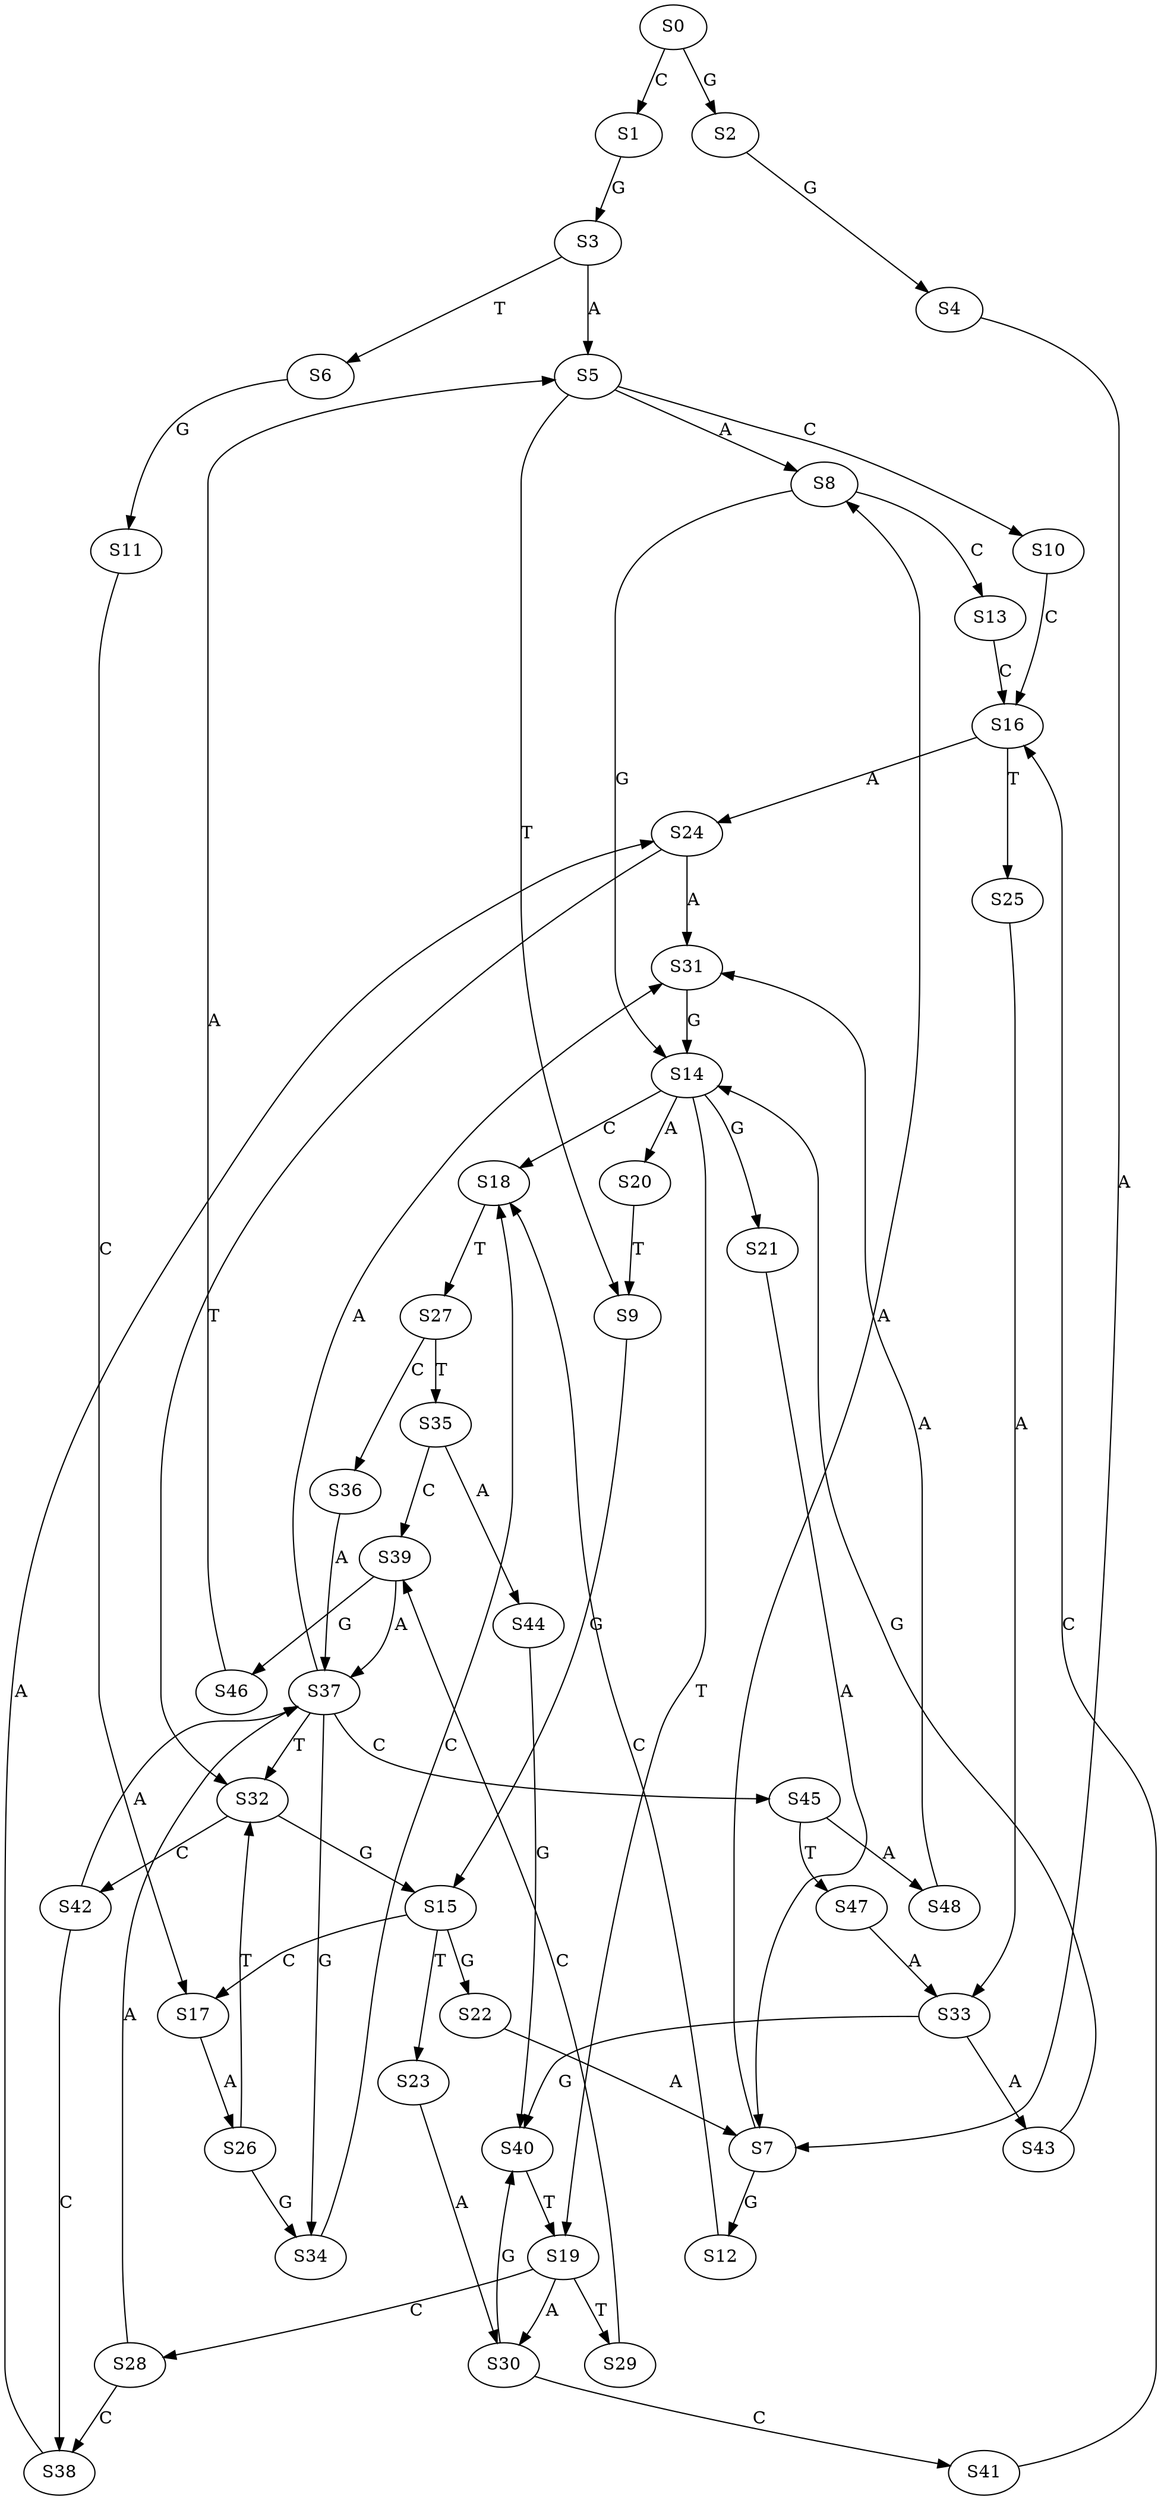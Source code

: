 strict digraph  {
	S0 -> S1 [ label = C ];
	S0 -> S2 [ label = G ];
	S1 -> S3 [ label = G ];
	S2 -> S4 [ label = G ];
	S3 -> S5 [ label = A ];
	S3 -> S6 [ label = T ];
	S4 -> S7 [ label = A ];
	S5 -> S8 [ label = A ];
	S5 -> S9 [ label = T ];
	S5 -> S10 [ label = C ];
	S6 -> S11 [ label = G ];
	S7 -> S8 [ label = A ];
	S7 -> S12 [ label = G ];
	S8 -> S13 [ label = C ];
	S8 -> S14 [ label = G ];
	S9 -> S15 [ label = G ];
	S10 -> S16 [ label = C ];
	S11 -> S17 [ label = C ];
	S12 -> S18 [ label = C ];
	S13 -> S16 [ label = C ];
	S14 -> S19 [ label = T ];
	S14 -> S20 [ label = A ];
	S14 -> S21 [ label = G ];
	S14 -> S18 [ label = C ];
	S15 -> S17 [ label = C ];
	S15 -> S22 [ label = G ];
	S15 -> S23 [ label = T ];
	S16 -> S24 [ label = A ];
	S16 -> S25 [ label = T ];
	S17 -> S26 [ label = A ];
	S18 -> S27 [ label = T ];
	S19 -> S28 [ label = C ];
	S19 -> S29 [ label = T ];
	S19 -> S30 [ label = A ];
	S20 -> S9 [ label = T ];
	S21 -> S7 [ label = A ];
	S22 -> S7 [ label = A ];
	S23 -> S30 [ label = A ];
	S24 -> S31 [ label = A ];
	S24 -> S32 [ label = T ];
	S25 -> S33 [ label = A ];
	S26 -> S34 [ label = G ];
	S26 -> S32 [ label = T ];
	S27 -> S35 [ label = T ];
	S27 -> S36 [ label = C ];
	S28 -> S37 [ label = A ];
	S28 -> S38 [ label = C ];
	S29 -> S39 [ label = C ];
	S30 -> S40 [ label = G ];
	S30 -> S41 [ label = C ];
	S31 -> S14 [ label = G ];
	S32 -> S15 [ label = G ];
	S32 -> S42 [ label = C ];
	S33 -> S40 [ label = G ];
	S33 -> S43 [ label = A ];
	S34 -> S18 [ label = C ];
	S35 -> S44 [ label = A ];
	S35 -> S39 [ label = C ];
	S36 -> S37 [ label = A ];
	S37 -> S32 [ label = T ];
	S37 -> S34 [ label = G ];
	S37 -> S31 [ label = A ];
	S37 -> S45 [ label = C ];
	S38 -> S24 [ label = A ];
	S39 -> S37 [ label = A ];
	S39 -> S46 [ label = G ];
	S40 -> S19 [ label = T ];
	S41 -> S16 [ label = C ];
	S42 -> S38 [ label = C ];
	S42 -> S37 [ label = A ];
	S43 -> S14 [ label = G ];
	S44 -> S40 [ label = G ];
	S45 -> S47 [ label = T ];
	S45 -> S48 [ label = A ];
	S46 -> S5 [ label = A ];
	S47 -> S33 [ label = A ];
	S48 -> S31 [ label = A ];
}
